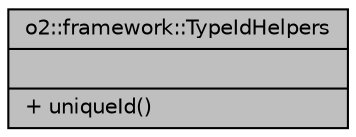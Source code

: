 digraph "o2::framework::TypeIdHelpers"
{
 // INTERACTIVE_SVG=YES
  bgcolor="transparent";
  edge [fontname="Helvetica",fontsize="10",labelfontname="Helvetica",labelfontsize="10"];
  node [fontname="Helvetica",fontsize="10",shape=record];
  Node1 [label="{o2::framework::TypeIdHelpers\n||+ uniqueId()\l}",height=0.2,width=0.4,color="black", fillcolor="grey75", style="filled", fontcolor="black"];
}
